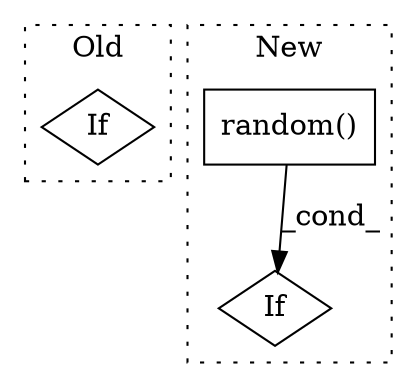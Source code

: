 digraph G {
subgraph cluster0 {
1 [label="If" a="96" s="3265" l="3" shape="diamond"];
label = "Old";
style="dotted";
}
subgraph cluster1 {
2 [label="random()" a="75" s="7580" l="15" shape="box"];
3 [label="If" a="96" s="7743" l="3" shape="diamond"];
label = "New";
style="dotted";
}
2 -> 3 [label="_cond_"];
}